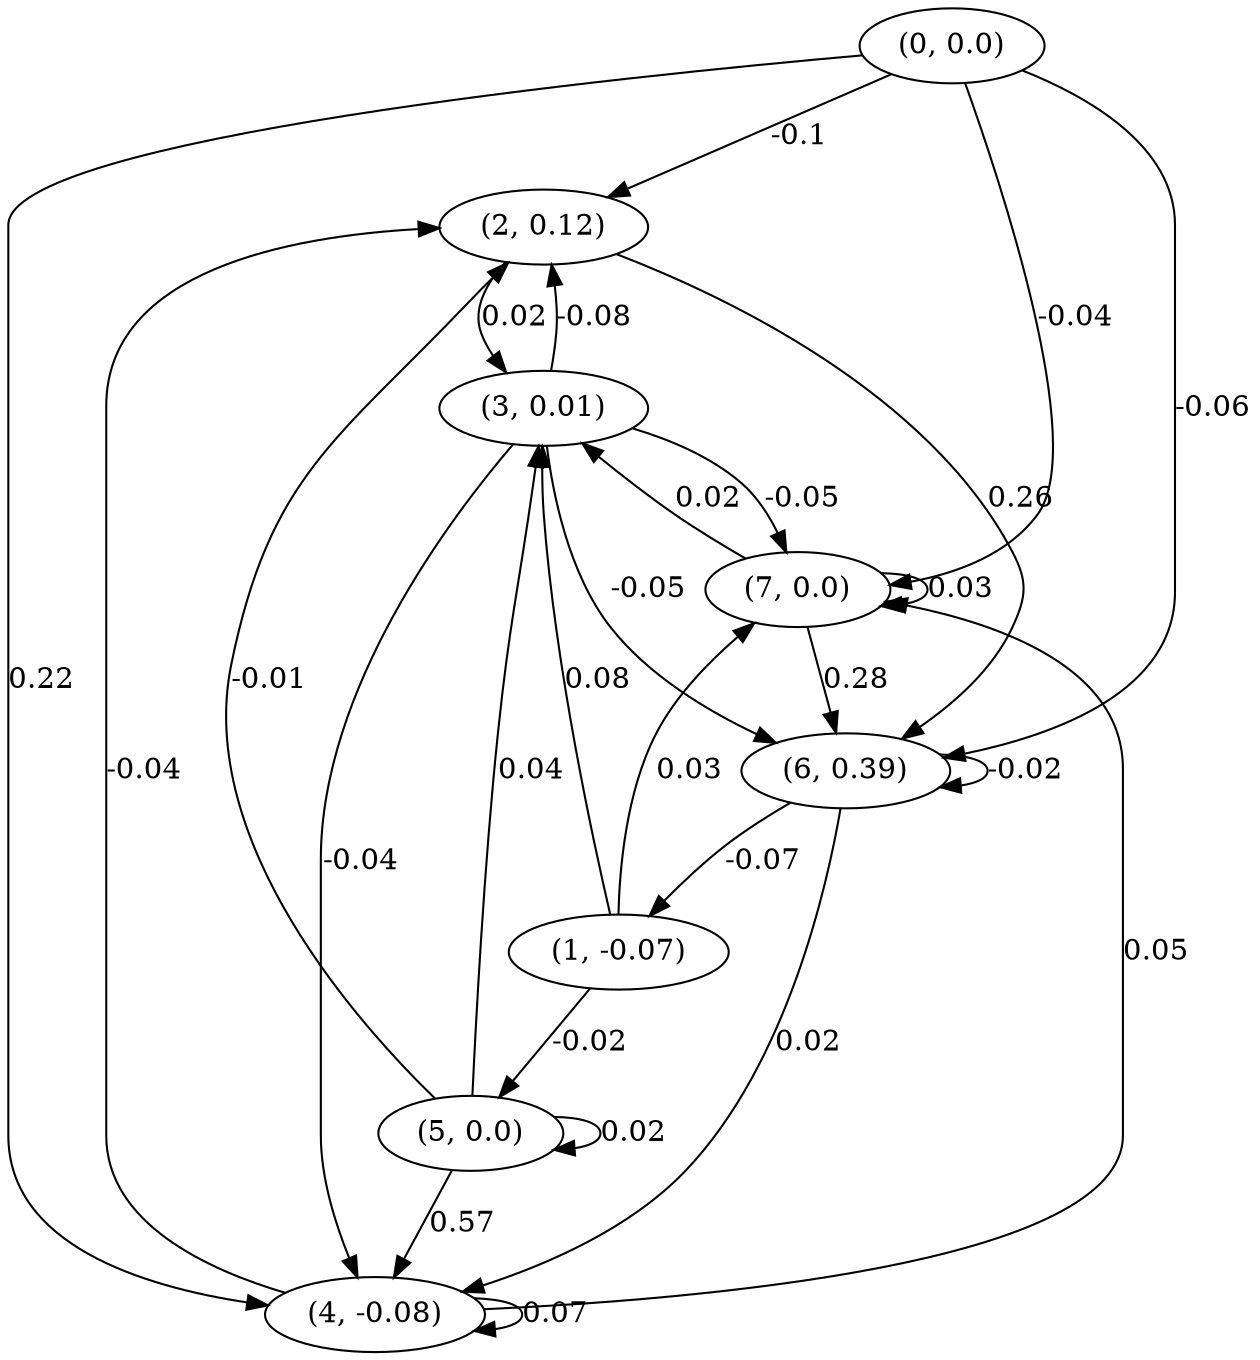 digraph {
    0 [ label = "(0, 0.0)" ]
    1 [ label = "(1, -0.07)" ]
    2 [ label = "(2, 0.12)" ]
    3 [ label = "(3, 0.01)" ]
    4 [ label = "(4, -0.08)" ]
    5 [ label = "(5, 0.0)" ]
    6 [ label = "(6, 0.39)" ]
    7 [ label = "(7, 0.0)" ]
    4 -> 4 [ label = "0.07" ]
    5 -> 5 [ label = "0.02" ]
    6 -> 6 [ label = "-0.02" ]
    7 -> 7 [ label = "0.03" ]
    6 -> 1 [ label = "-0.07" ]
    0 -> 2 [ label = "-0.1" ]
    3 -> 2 [ label = "-0.08" ]
    4 -> 2 [ label = "-0.04" ]
    5 -> 2 [ label = "-0.01" ]
    1 -> 3 [ label = "0.08" ]
    2 -> 3 [ label = "0.02" ]
    5 -> 3 [ label = "0.04" ]
    7 -> 3 [ label = "0.02" ]
    0 -> 4 [ label = "0.22" ]
    3 -> 4 [ label = "-0.04" ]
    5 -> 4 [ label = "0.57" ]
    6 -> 4 [ label = "0.02" ]
    1 -> 5 [ label = "-0.02" ]
    0 -> 6 [ label = "-0.06" ]
    2 -> 6 [ label = "0.26" ]
    3 -> 6 [ label = "-0.05" ]
    7 -> 6 [ label = "0.28" ]
    0 -> 7 [ label = "-0.04" ]
    1 -> 7 [ label = "0.03" ]
    3 -> 7 [ label = "-0.05" ]
    4 -> 7 [ label = "0.05" ]
}

